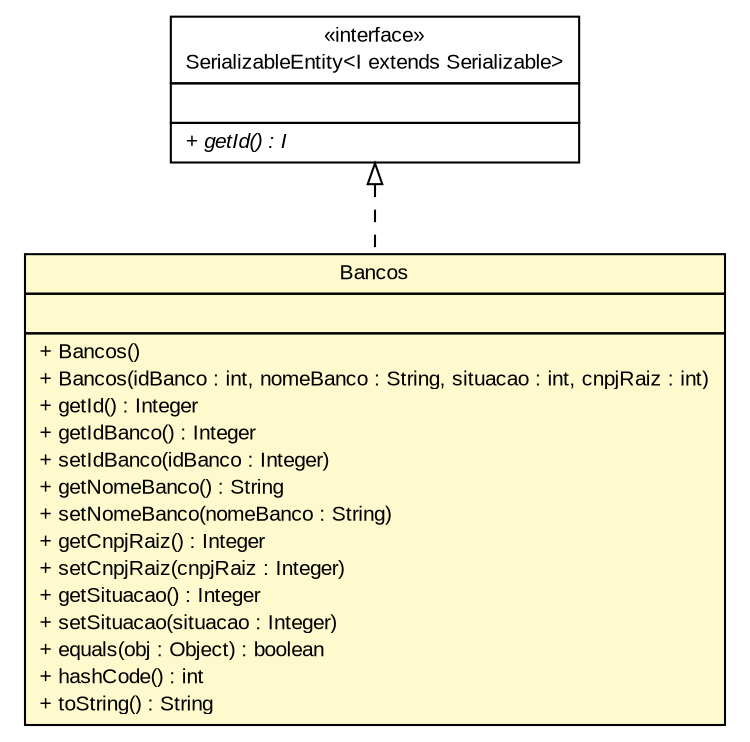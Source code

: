 #!/usr/local/bin/dot
#
# Class diagram 
# Generated by UMLGraph version R5_6 (http://www.umlgraph.org/)
#

digraph G {
	edge [fontname="arial",fontsize=10,labelfontname="arial",labelfontsize=10];
	node [fontname="arial",fontsize=10,shape=plaintext];
	nodesep=0.25;
	ranksep=0.5;
	// br.gov.to.sefaz.arr.model.entity.Bancos
	c59 [label=<<table title="br.gov.to.sefaz.arr.model.entity.Bancos" border="0" cellborder="1" cellspacing="0" cellpadding="2" port="p" bgcolor="lemonChiffon" href="./Bancos.html">
		<tr><td><table border="0" cellspacing="0" cellpadding="1">
<tr><td align="center" balign="center"> Bancos </td></tr>
		</table></td></tr>
		<tr><td><table border="0" cellspacing="0" cellpadding="1">
<tr><td align="left" balign="left">  </td></tr>
		</table></td></tr>
		<tr><td><table border="0" cellspacing="0" cellpadding="1">
<tr><td align="left" balign="left"> + Bancos() </td></tr>
<tr><td align="left" balign="left"> + Bancos(idBanco : int, nomeBanco : String, situacao : int, cnpjRaiz : int) </td></tr>
<tr><td align="left" balign="left"> + getId() : Integer </td></tr>
<tr><td align="left" balign="left"> + getIdBanco() : Integer </td></tr>
<tr><td align="left" balign="left"> + setIdBanco(idBanco : Integer) </td></tr>
<tr><td align="left" balign="left"> + getNomeBanco() : String </td></tr>
<tr><td align="left" balign="left"> + setNomeBanco(nomeBanco : String) </td></tr>
<tr><td align="left" balign="left"> + getCnpjRaiz() : Integer </td></tr>
<tr><td align="left" balign="left"> + setCnpjRaiz(cnpjRaiz : Integer) </td></tr>
<tr><td align="left" balign="left"> + getSituacao() : Integer </td></tr>
<tr><td align="left" balign="left"> + setSituacao(situacao : Integer) </td></tr>
<tr><td align="left" balign="left"> + equals(obj : Object) : boolean </td></tr>
<tr><td align="left" balign="left"> + hashCode() : int </td></tr>
<tr><td align="left" balign="left"> + toString() : String </td></tr>
		</table></td></tr>
		</table>>, URL="./Bancos.html", fontname="arial", fontcolor="black", fontsize=10.0];
	//br.gov.to.sefaz.arr.model.entity.Bancos implements br.gov.to.sefaz.common.model.SerializableEntity<I extends java.io.Serializable>
	c75:p -> c59:p [dir=back,arrowtail=empty,style=dashed];
	// br.gov.to.sefaz.common.model.SerializableEntity<I extends java.io.Serializable>
	c75 [label=<<table title="br.gov.to.sefaz.common.model.SerializableEntity" border="0" cellborder="1" cellspacing="0" cellpadding="2" port="p" href="http://java.sun.com/j2se/1.4.2/docs/api/br/gov/to/sefaz/common/model/SerializableEntity.html">
		<tr><td><table border="0" cellspacing="0" cellpadding="1">
<tr><td align="center" balign="center"> &#171;interface&#187; </td></tr>
<tr><td align="center" balign="center"> SerializableEntity&lt;I extends Serializable&gt; </td></tr>
		</table></td></tr>
		<tr><td><table border="0" cellspacing="0" cellpadding="1">
<tr><td align="left" balign="left">  </td></tr>
		</table></td></tr>
		<tr><td><table border="0" cellspacing="0" cellpadding="1">
<tr><td align="left" balign="left"><font face="arial italic" point-size="10.0"> + getId() : I </font></td></tr>
		</table></td></tr>
		</table>>, URL="http://java.sun.com/j2se/1.4.2/docs/api/br/gov/to/sefaz/common/model/SerializableEntity.html", fontname="arial", fontcolor="black", fontsize=10.0];
}

